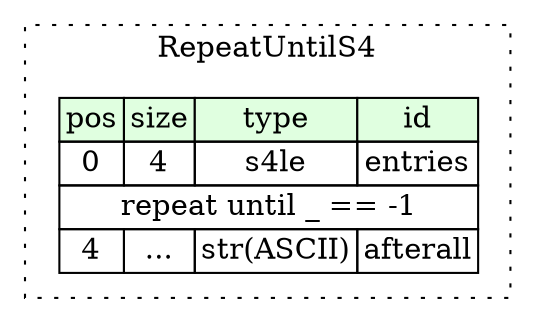 digraph {
	rankdir=LR;
	node [shape=plaintext];
	subgraph cluster__repeat_until_s4 {
		label="RepeatUntilS4";
		graph[style=dotted];

		repeat_until_s4__seq [label=<<TABLE BORDER="0" CELLBORDER="1" CELLSPACING="0">
			<TR><TD BGCOLOR="#E0FFE0">pos</TD><TD BGCOLOR="#E0FFE0">size</TD><TD BGCOLOR="#E0FFE0">type</TD><TD BGCOLOR="#E0FFE0">id</TD></TR>
			<TR><TD PORT="entries_pos">0</TD><TD PORT="entries_size">4</TD><TD>s4le</TD><TD PORT="entries_type">entries</TD></TR>
			<TR><TD COLSPAN="4" PORT="entries__repeat">repeat until _ == -1</TD></TR>
			<TR><TD PORT="afterall_pos">4</TD><TD PORT="afterall_size">...</TD><TD>str(ASCII)</TD><TD PORT="afterall_type">afterall</TD></TR>
		</TABLE>>];
	}
}
